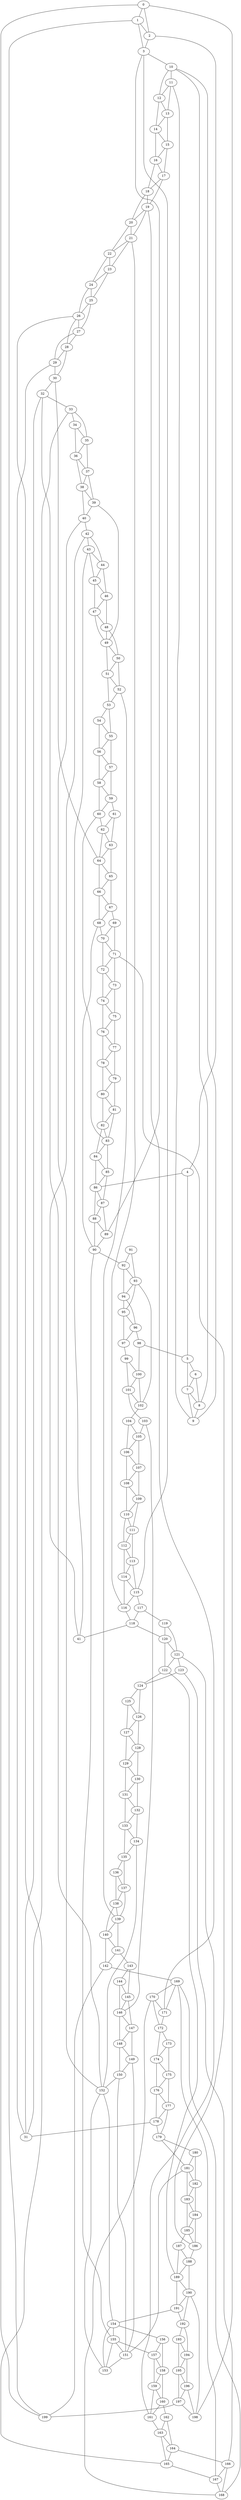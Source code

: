 graph G {
0;
1;
2;
3;
4;
5;
6;
7;
8;
9;
10;
11;
12;
13;
14;
15;
16;
17;
18;
19;
20;
21;
22;
23;
24;
25;
26;
27;
28;
29;
30;
31;
32;
33;
34;
35;
36;
37;
38;
39;
40;
41;
42;
43;
44;
45;
46;
47;
48;
49;
50;
51;
52;
53;
54;
55;
56;
57;
58;
59;
60;
61;
62;
63;
64;
65;
66;
67;
68;
69;
70;
71;
72;
73;
74;
75;
76;
77;
78;
79;
80;
81;
82;
83;
84;
85;
86;
87;
88;
89;
90;
91;
92;
93;
94;
95;
96;
97;
98;
99;
100;
101;
102;
103;
104;
105;
106;
107;
108;
109;
110;
111;
112;
113;
114;
115;
116;
117;
118;
119;
120;
121;
122;
123;
124;
125;
126;
127;
128;
129;
130;
131;
132;
133;
134;
135;
136;
137;
138;
139;
140;
141;
142;
143;
144;
145;
146;
147;
148;
149;
150;
151;
152;
153;
154;
155;
156;
157;
158;
159;
160;
161;
162;
163;
164;
165;
166;
167;
168;
169;
170;
171;
172;
173;
174;
175;
176;
177;
178;
179;
180;
181;
182;
183;
184;
185;
186;
187;
188;
189;
190;
191;
192;
193;
194;
195;
196;
197;
198;
199;
0--1  [weight=1];
0--2  [weight=1];
1--2  [weight=1];
1--3  [weight=1];
2--3  [weight=1];
2--4  [weight=1];
4--5  [weight=1];
5--6  [weight=1];
5--7  [weight=1];
6--7  [weight=1];
6--8  [weight=1];
7--8  [weight=1];
7--9  [weight=1];
8--9  [weight=1];
8--10  [weight=1];
9--10  [weight=1];
9--11  [weight=1];
10--11  [weight=1];
10--12  [weight=1];
11--12  [weight=1];
11--13  [weight=1];
12--13  [weight=1];
12--14  [weight=1];
13--14  [weight=1];
13--15  [weight=1];
14--15  [weight=1];
14--16  [weight=1];
15--16  [weight=1];
15--17  [weight=1];
16--17  [weight=1];
16--18  [weight=1];
17--18  [weight=1];
17--19  [weight=1];
18--19  [weight=1];
18--20  [weight=1];
19--20  [weight=1];
19--21  [weight=1];
20--21  [weight=1];
20--22  [weight=1];
21--22  [weight=1];
21--23  [weight=1];
22--23  [weight=1];
22--24  [weight=1];
23--24  [weight=1];
23--25  [weight=1];
24--25  [weight=1];
24--26  [weight=1];
25--26  [weight=1];
25--27  [weight=1];
26--27  [weight=1];
26--28  [weight=1];
27--28  [weight=1];
27--29  [weight=1];
28--29  [weight=1];
28--30  [weight=1];
29--30  [weight=1];
29--31  [weight=1];
30--32  [weight=1];
31--32  [weight=1];
31--33  [weight=1];
32--33  [weight=1];
33--34  [weight=1];
33--35  [weight=1];
34--35  [weight=1];
34--36  [weight=1];
35--36  [weight=1];
35--37  [weight=1];
36--37  [weight=1];
36--38  [weight=1];
37--38  [weight=1];
37--39  [weight=1];
38--39  [weight=1];
38--40  [weight=1];
39--40  [weight=1];
40--42  [weight=1];
41--42  [weight=1];
41--43  [weight=1];
42--43  [weight=1];
42--44  [weight=1];
43--44  [weight=1];
43--45  [weight=1];
44--45  [weight=1];
44--46  [weight=1];
45--46  [weight=1];
45--47  [weight=1];
46--47  [weight=1];
46--48  [weight=1];
47--48  [weight=1];
47--49  [weight=1];
48--49  [weight=1];
48--50  [weight=1];
49--50  [weight=1];
49--51  [weight=1];
50--51  [weight=1];
50--52  [weight=1];
51--52  [weight=1];
51--53  [weight=1];
52--53  [weight=1];
53--54  [weight=1];
53--55  [weight=1];
54--55  [weight=1];
54--56  [weight=1];
55--56  [weight=1];
55--57  [weight=1];
56--57  [weight=1];
56--58  [weight=1];
57--58  [weight=1];
57--59  [weight=1];
58--59  [weight=1];
58--60  [weight=1];
59--60  [weight=1];
59--61  [weight=1];
60--62  [weight=1];
61--62  [weight=1];
61--63  [weight=1];
62--63  [weight=1];
62--64  [weight=1];
63--64  [weight=1];
63--65  [weight=1];
64--65  [weight=1];
64--66  [weight=1];
65--66  [weight=1];
65--67  [weight=1];
66--67  [weight=1];
66--68  [weight=1];
67--68  [weight=1];
67--69  [weight=1];
68--70  [weight=1];
69--70  [weight=1];
69--71  [weight=1];
70--71  [weight=1];
70--72  [weight=1];
71--72  [weight=1];
71--73  [weight=1];
72--73  [weight=1];
72--74  [weight=1];
73--74  [weight=1];
73--75  [weight=1];
74--75  [weight=1];
74--76  [weight=1];
75--76  [weight=1];
75--77  [weight=1];
76--77  [weight=1];
76--78  [weight=1];
77--78  [weight=1];
77--79  [weight=1];
78--79  [weight=1];
78--80  [weight=1];
79--80  [weight=1];
79--81  [weight=1];
80--81  [weight=1];
80--82  [weight=1];
81--82  [weight=1];
81--83  [weight=1];
82--83  [weight=1];
82--84  [weight=1];
83--84  [weight=1];
83--85  [weight=1];
84--85  [weight=1];
84--86  [weight=1];
85--86  [weight=1];
85--87  [weight=1];
86--87  [weight=1];
86--88  [weight=1];
87--88  [weight=1];
87--89  [weight=1];
88--89  [weight=1];
88--90  [weight=1];
89--90  [weight=1];
90--92  [weight=1];
91--92  [weight=1];
91--93  [weight=1];
92--93  [weight=1];
92--94  [weight=1];
93--94  [weight=1];
93--95  [weight=1];
94--95  [weight=1];
94--96  [weight=1];
95--96  [weight=1];
95--97  [weight=1];
96--97  [weight=1];
96--98  [weight=1];
97--99  [weight=1];
98--100  [weight=1];
99--100  [weight=1];
99--101  [weight=1];
100--101  [weight=1];
100--102  [weight=1];
101--102  [weight=1];
101--103  [weight=1];
102--104  [weight=1];
103--105  [weight=1];
104--105  [weight=1];
104--106  [weight=1];
105--106  [weight=1];
105--107  [weight=1];
106--107  [weight=1];
106--108  [weight=1];
107--108  [weight=1];
107--109  [weight=1];
108--109  [weight=1];
108--110  [weight=1];
109--110  [weight=1];
109--111  [weight=1];
110--111  [weight=1];
110--112  [weight=1];
111--112  [weight=1];
111--113  [weight=1];
112--113  [weight=1];
112--114  [weight=1];
113--114  [weight=1];
113--115  [weight=1];
114--115  [weight=1];
114--116  [weight=1];
115--116  [weight=1];
115--117  [weight=1];
116--118  [weight=1];
117--118  [weight=1];
117--119  [weight=1];
118--120  [weight=1];
119--120  [weight=1];
119--121  [weight=1];
120--121  [weight=1];
120--122  [weight=1];
121--122  [weight=1];
121--123  [weight=1];
122--124  [weight=1];
123--124  [weight=1];
124--125  [weight=1];
124--126  [weight=1];
125--126  [weight=1];
125--127  [weight=1];
126--127  [weight=1];
126--128  [weight=1];
127--128  [weight=1];
127--129  [weight=1];
128--129  [weight=1];
128--130  [weight=1];
129--130  [weight=1];
129--131  [weight=1];
130--131  [weight=1];
130--132  [weight=1];
131--132  [weight=1];
131--133  [weight=1];
132--133  [weight=1];
132--134  [weight=1];
133--134  [weight=1];
133--135  [weight=1];
134--135  [weight=1];
135--136  [weight=1];
135--137  [weight=1];
136--137  [weight=1];
136--138  [weight=1];
137--138  [weight=1];
137--139  [weight=1];
138--139  [weight=1];
138--140  [weight=1];
139--140  [weight=1];
139--141  [weight=1];
140--141  [weight=1];
140--142  [weight=1];
141--142  [weight=1];
141--143  [weight=1];
143--144  [weight=1];
143--145  [weight=1];
144--145  [weight=1];
144--146  [weight=1];
145--146  [weight=1];
145--147  [weight=1];
146--147  [weight=1];
146--148  [weight=1];
147--148  [weight=1];
147--149  [weight=1];
148--149  [weight=1];
148--150  [weight=1];
149--150  [weight=1];
149--151  [weight=1];
150--151  [weight=1];
150--152  [weight=1];
151--153  [weight=1];
152--153  [weight=1];
152--154  [weight=1];
153--154  [weight=1];
153--155  [weight=1];
154--155  [weight=1];
154--156  [weight=1];
155--157  [weight=1];
156--157  [weight=1];
156--158  [weight=1];
157--158  [weight=1];
157--159  [weight=1];
158--159  [weight=1];
158--160  [weight=1];
159--160  [weight=1];
159--161  [weight=1];
160--161  [weight=1];
160--162  [weight=1];
161--163  [weight=1];
162--163  [weight=1];
162--164  [weight=1];
163--164  [weight=1];
163--165  [weight=1];
164--165  [weight=1];
164--166  [weight=1];
165--167  [weight=1];
166--167  [weight=1];
166--168  [weight=1];
167--168  [weight=1];
167--169  [weight=1];
168--169  [weight=1];
168--170  [weight=1];
169--170  [weight=1];
169--171  [weight=1];
170--171  [weight=1];
170--172  [weight=1];
171--172  [weight=1];
172--173  [weight=1];
172--174  [weight=1];
173--174  [weight=1];
173--175  [weight=1];
174--175  [weight=1];
174--176  [weight=1];
175--176  [weight=1];
175--177  [weight=1];
176--177  [weight=1];
176--178  [weight=1];
177--178  [weight=1];
177--179  [weight=1];
178--179  [weight=1];
179--180  [weight=1];
179--181  [weight=1];
180--181  [weight=1];
180--182  [weight=1];
181--182  [weight=1];
181--183  [weight=1];
182--183  [weight=1];
182--184  [weight=1];
183--184  [weight=1];
183--185  [weight=1];
184--185  [weight=1];
184--186  [weight=1];
185--186  [weight=1];
185--187  [weight=1];
186--188  [weight=1];
187--188  [weight=1];
187--189  [weight=1];
188--189  [weight=1];
188--190  [weight=1];
189--190  [weight=1];
189--191  [weight=1];
190--191  [weight=1];
190--192  [weight=1];
191--192  [weight=1];
192--193  [weight=1];
192--194  [weight=1];
193--194  [weight=1];
193--195  [weight=1];
194--195  [weight=1];
194--196  [weight=1];
195--196  [weight=1];
195--197  [weight=1];
196--197  [weight=1];
196--198  [weight=1];
197--198  [weight=1];
197--199  [weight=1];
198--0  [weight=1];
199--0  [weight=1];
199--1  [weight=1];
3--115  [weight=1];
3--10  [weight=1];
4--86  [weight=1];
30--64  [weight=1];
32--152  [weight=1];
39--49  [weight=1];
40--152  [weight=1];
52--139  [weight=1];
60--83  [weight=1];
68--90  [weight=1];
89--3  [weight=1];
90--155  [weight=1];
98--5  [weight=1];
102--93  [weight=1];
103--146  [weight=1];
116--21  [weight=1];
118--41  [weight=1];
122--189  [weight=1];
123--166  [weight=1];
134--152  [weight=1];
142--169  [weight=1];
142--199  [weight=1];
151--181  [weight=1];
155--151  [weight=1];
161--121  [weight=1];
165--26  [weight=1];
171--19  [weight=1];
178--31  [weight=1];
186--71  [weight=1];
191--154  [weight=1];
198--190  [weight=1];
}
